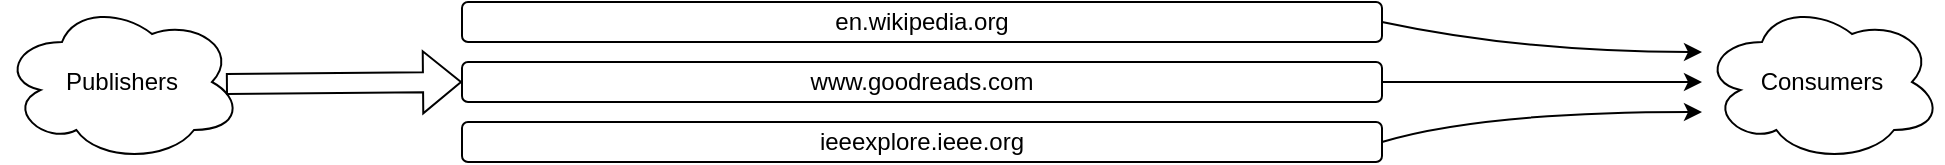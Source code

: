 <mxfile version="16.0.2" type="device"><diagram id="5AQg1hyW5cxm_e32qFiS" name="Page-1"><mxGraphModel dx="1138" dy="724" grid="1" gridSize="10" guides="1" tooltips="1" connect="1" arrows="1" fold="1" page="1" pageScale="1" pageWidth="1100" pageHeight="850" math="0" shadow="0"><root><mxCell id="0"/><mxCell id="1" parent="0"/><mxCell id="5Y-tmUQ1iGDdXQK5iAd0-1" value="en.wikipedia.org" style="rounded=1;whiteSpace=wrap;html=1;" vertex="1" parent="1"><mxGeometry x="280" y="245" width="460" height="20" as="geometry"/></mxCell><mxCell id="5Y-tmUQ1iGDdXQK5iAd0-2" value="www.goodreads.com" style="rounded=1;whiteSpace=wrap;html=1;" vertex="1" parent="1"><mxGeometry x="280" y="275" width="460" height="20" as="geometry"/></mxCell><UserObject label="ieeexplore.ieee.org" link="ieeexplore.ieee.org" id="5Y-tmUQ1iGDdXQK5iAd0-3"><mxCell style="rounded=1;whiteSpace=wrap;html=1;" vertex="1" parent="1"><mxGeometry x="280" y="305" width="460" height="20" as="geometry"/></mxCell></UserObject><mxCell id="5Y-tmUQ1iGDdXQK5iAd0-4" value="" style="curved=1;endArrow=classic;html=1;rounded=0;exitX=1;exitY=0.5;exitDx=0;exitDy=0;" edge="1" parent="1" source="5Y-tmUQ1iGDdXQK5iAd0-1"><mxGeometry width="50" height="50" relative="1" as="geometry"><mxPoint x="740" y="295" as="sourcePoint"/><mxPoint x="900" y="270" as="targetPoint"/><Array as="points"><mxPoint x="810" y="270"/></Array></mxGeometry></mxCell><mxCell id="5Y-tmUQ1iGDdXQK5iAd0-5" value="" style="curved=1;endArrow=classic;html=1;rounded=0;exitX=1;exitY=0.5;exitDx=0;exitDy=0;" edge="1" parent="1" source="5Y-tmUQ1iGDdXQK5iAd0-2"><mxGeometry width="50" height="50" relative="1" as="geometry"><mxPoint x="750" y="290" as="sourcePoint"/><mxPoint x="900" y="285" as="targetPoint"/><Array as="points"/></mxGeometry></mxCell><mxCell id="5Y-tmUQ1iGDdXQK5iAd0-7" value="" style="curved=1;endArrow=classic;html=1;rounded=0;exitX=1;exitY=0.5;exitDx=0;exitDy=0;" edge="1" parent="1" source="5Y-tmUQ1iGDdXQK5iAd0-3"><mxGeometry width="50" height="50" relative="1" as="geometry"><mxPoint x="740" y="375" as="sourcePoint"/><mxPoint x="900" y="300" as="targetPoint"/><Array as="points"><mxPoint x="790" y="300"/></Array></mxGeometry></mxCell><mxCell id="5Y-tmUQ1iGDdXQK5iAd0-8" value="Consumers" style="ellipse;shape=cloud;whiteSpace=wrap;html=1;" vertex="1" parent="1"><mxGeometry x="900" y="245" width="120" height="80" as="geometry"/></mxCell><mxCell id="5Y-tmUQ1iGDdXQK5iAd0-9" value="Publishers" style="ellipse;shape=cloud;whiteSpace=wrap;html=1;" vertex="1" parent="1"><mxGeometry x="50" y="245" width="120" height="80" as="geometry"/></mxCell><mxCell id="5Y-tmUQ1iGDdXQK5iAd0-10" value="" style="shape=flexArrow;endArrow=classic;html=1;rounded=0;entryX=0;entryY=0.5;entryDx=0;entryDy=0;exitX=0.933;exitY=0.513;exitDx=0;exitDy=0;exitPerimeter=0;" edge="1" parent="1" source="5Y-tmUQ1iGDdXQK5iAd0-9" target="5Y-tmUQ1iGDdXQK5iAd0-2"><mxGeometry width="50" height="50" relative="1" as="geometry"><mxPoint x="170" y="310" as="sourcePoint"/><mxPoint x="220" y="260" as="targetPoint"/></mxGeometry></mxCell></root></mxGraphModel></diagram></mxfile>